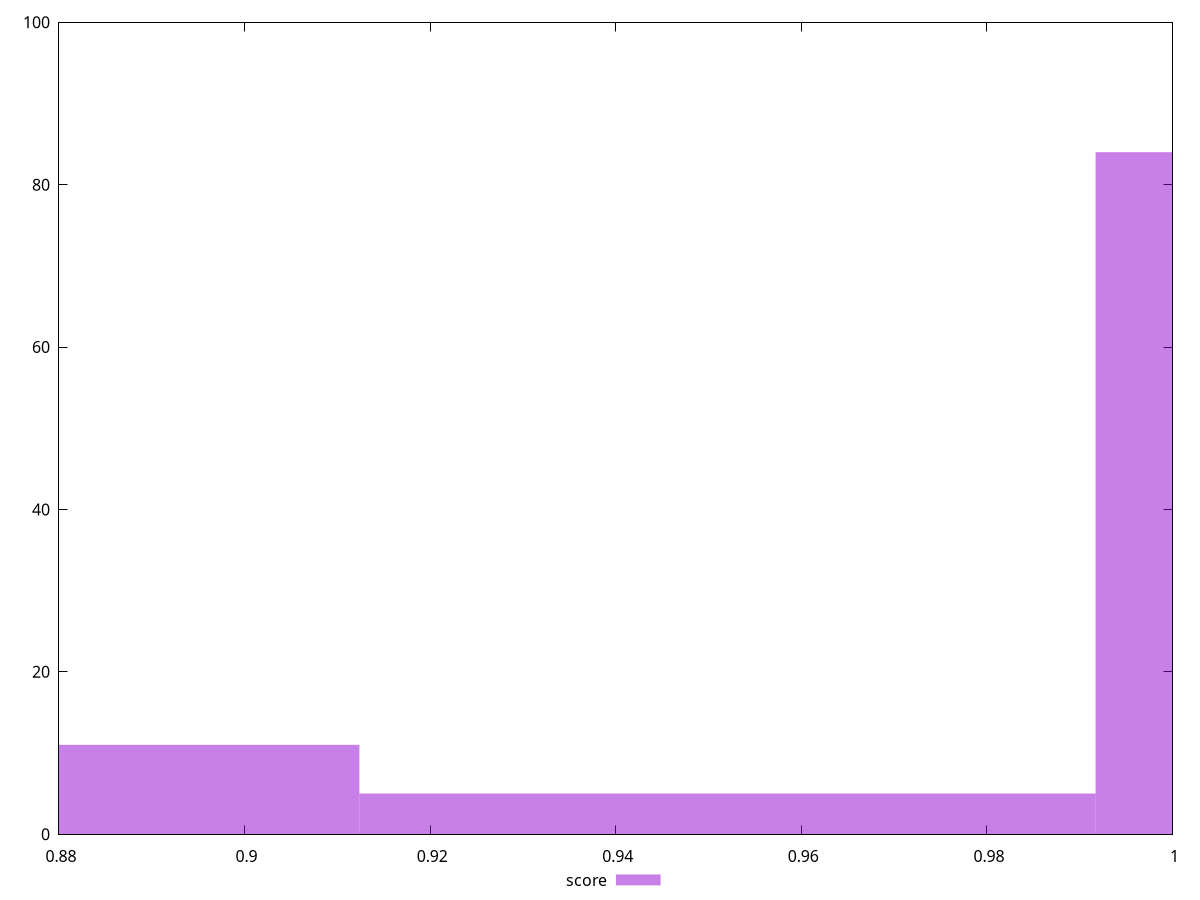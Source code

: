 reset

$score <<EOF
0.8727047134858086 11
1.0313782977559556 84
0.9520415056208822 5
EOF

set key outside below
set boxwidth 0.07933679213507351
set xrange [0.88:1]
set yrange [0:100]
set trange [0:100]
set style fill transparent solid 0.5 noborder
set terminal svg size 640, 490 enhanced background rgb 'white'
set output "report_00017_2021-02-10T15-08-03.406Z/unminified-css/samples/pages/score/histogram.svg"

plot $score title "score" with boxes

reset
